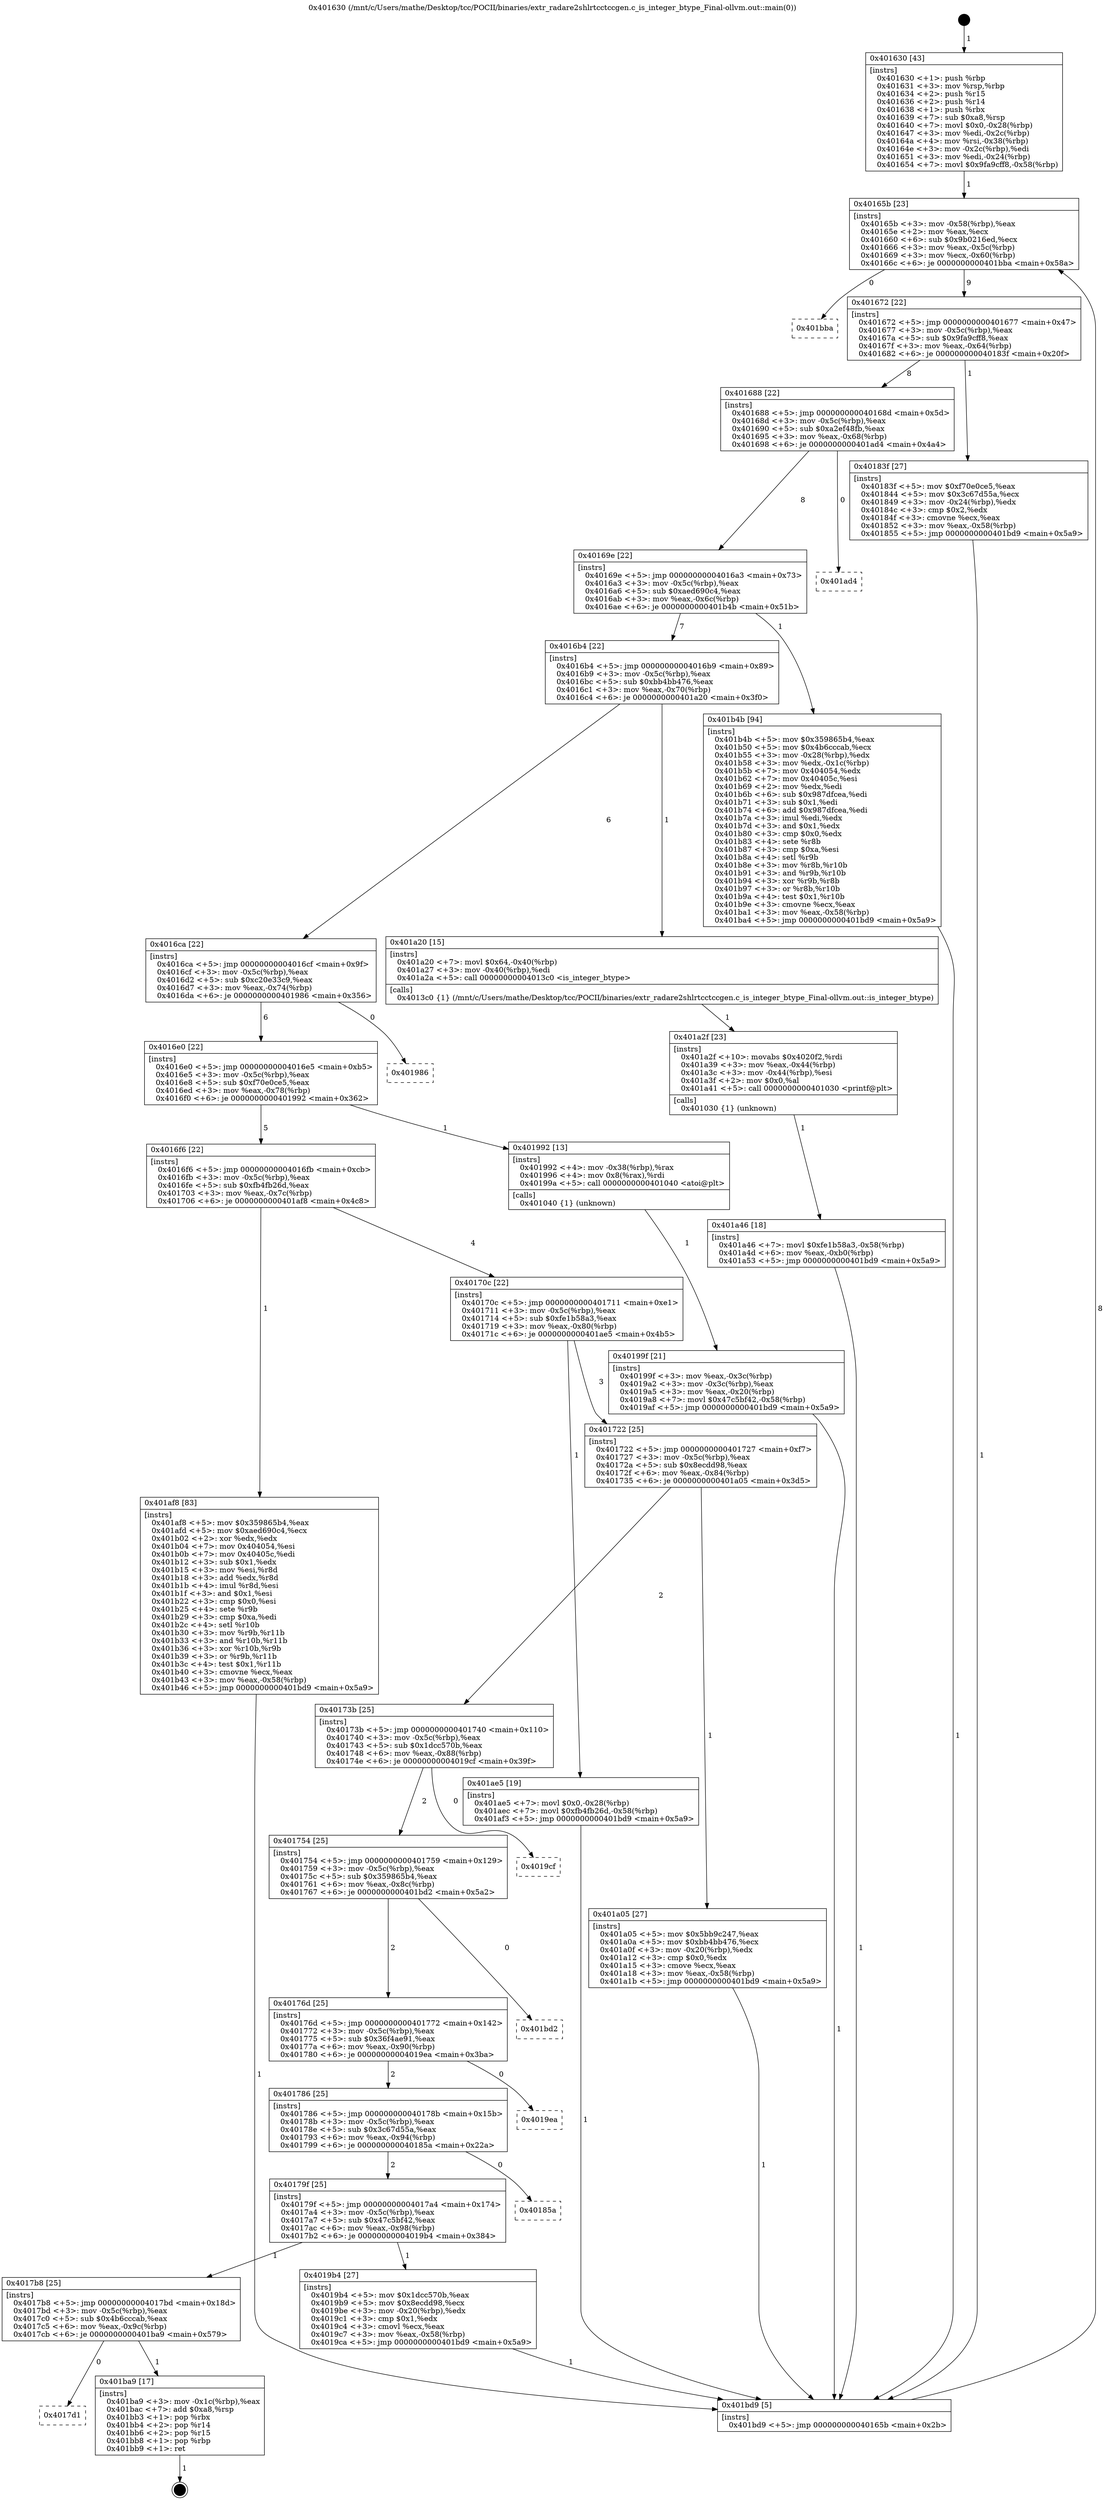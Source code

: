 digraph "0x401630" {
  label = "0x401630 (/mnt/c/Users/mathe/Desktop/tcc/POCII/binaries/extr_radare2shlrtcctccgen.c_is_integer_btype_Final-ollvm.out::main(0))"
  labelloc = "t"
  node[shape=record]

  Entry [label="",width=0.3,height=0.3,shape=circle,fillcolor=black,style=filled]
  "0x40165b" [label="{
     0x40165b [23]\l
     | [instrs]\l
     &nbsp;&nbsp;0x40165b \<+3\>: mov -0x58(%rbp),%eax\l
     &nbsp;&nbsp;0x40165e \<+2\>: mov %eax,%ecx\l
     &nbsp;&nbsp;0x401660 \<+6\>: sub $0x9b0216ed,%ecx\l
     &nbsp;&nbsp;0x401666 \<+3\>: mov %eax,-0x5c(%rbp)\l
     &nbsp;&nbsp;0x401669 \<+3\>: mov %ecx,-0x60(%rbp)\l
     &nbsp;&nbsp;0x40166c \<+6\>: je 0000000000401bba \<main+0x58a\>\l
  }"]
  "0x401bba" [label="{
     0x401bba\l
  }", style=dashed]
  "0x401672" [label="{
     0x401672 [22]\l
     | [instrs]\l
     &nbsp;&nbsp;0x401672 \<+5\>: jmp 0000000000401677 \<main+0x47\>\l
     &nbsp;&nbsp;0x401677 \<+3\>: mov -0x5c(%rbp),%eax\l
     &nbsp;&nbsp;0x40167a \<+5\>: sub $0x9fa9cff8,%eax\l
     &nbsp;&nbsp;0x40167f \<+3\>: mov %eax,-0x64(%rbp)\l
     &nbsp;&nbsp;0x401682 \<+6\>: je 000000000040183f \<main+0x20f\>\l
  }"]
  Exit [label="",width=0.3,height=0.3,shape=circle,fillcolor=black,style=filled,peripheries=2]
  "0x40183f" [label="{
     0x40183f [27]\l
     | [instrs]\l
     &nbsp;&nbsp;0x40183f \<+5\>: mov $0xf70e0ce5,%eax\l
     &nbsp;&nbsp;0x401844 \<+5\>: mov $0x3c67d55a,%ecx\l
     &nbsp;&nbsp;0x401849 \<+3\>: mov -0x24(%rbp),%edx\l
     &nbsp;&nbsp;0x40184c \<+3\>: cmp $0x2,%edx\l
     &nbsp;&nbsp;0x40184f \<+3\>: cmovne %ecx,%eax\l
     &nbsp;&nbsp;0x401852 \<+3\>: mov %eax,-0x58(%rbp)\l
     &nbsp;&nbsp;0x401855 \<+5\>: jmp 0000000000401bd9 \<main+0x5a9\>\l
  }"]
  "0x401688" [label="{
     0x401688 [22]\l
     | [instrs]\l
     &nbsp;&nbsp;0x401688 \<+5\>: jmp 000000000040168d \<main+0x5d\>\l
     &nbsp;&nbsp;0x40168d \<+3\>: mov -0x5c(%rbp),%eax\l
     &nbsp;&nbsp;0x401690 \<+5\>: sub $0xa2ef48fb,%eax\l
     &nbsp;&nbsp;0x401695 \<+3\>: mov %eax,-0x68(%rbp)\l
     &nbsp;&nbsp;0x401698 \<+6\>: je 0000000000401ad4 \<main+0x4a4\>\l
  }"]
  "0x401bd9" [label="{
     0x401bd9 [5]\l
     | [instrs]\l
     &nbsp;&nbsp;0x401bd9 \<+5\>: jmp 000000000040165b \<main+0x2b\>\l
  }"]
  "0x401630" [label="{
     0x401630 [43]\l
     | [instrs]\l
     &nbsp;&nbsp;0x401630 \<+1\>: push %rbp\l
     &nbsp;&nbsp;0x401631 \<+3\>: mov %rsp,%rbp\l
     &nbsp;&nbsp;0x401634 \<+2\>: push %r15\l
     &nbsp;&nbsp;0x401636 \<+2\>: push %r14\l
     &nbsp;&nbsp;0x401638 \<+1\>: push %rbx\l
     &nbsp;&nbsp;0x401639 \<+7\>: sub $0xa8,%rsp\l
     &nbsp;&nbsp;0x401640 \<+7\>: movl $0x0,-0x28(%rbp)\l
     &nbsp;&nbsp;0x401647 \<+3\>: mov %edi,-0x2c(%rbp)\l
     &nbsp;&nbsp;0x40164a \<+4\>: mov %rsi,-0x38(%rbp)\l
     &nbsp;&nbsp;0x40164e \<+3\>: mov -0x2c(%rbp),%edi\l
     &nbsp;&nbsp;0x401651 \<+3\>: mov %edi,-0x24(%rbp)\l
     &nbsp;&nbsp;0x401654 \<+7\>: movl $0x9fa9cff8,-0x58(%rbp)\l
  }"]
  "0x4017d1" [label="{
     0x4017d1\l
  }", style=dashed]
  "0x401ad4" [label="{
     0x401ad4\l
  }", style=dashed]
  "0x40169e" [label="{
     0x40169e [22]\l
     | [instrs]\l
     &nbsp;&nbsp;0x40169e \<+5\>: jmp 00000000004016a3 \<main+0x73\>\l
     &nbsp;&nbsp;0x4016a3 \<+3\>: mov -0x5c(%rbp),%eax\l
     &nbsp;&nbsp;0x4016a6 \<+5\>: sub $0xaed690c4,%eax\l
     &nbsp;&nbsp;0x4016ab \<+3\>: mov %eax,-0x6c(%rbp)\l
     &nbsp;&nbsp;0x4016ae \<+6\>: je 0000000000401b4b \<main+0x51b\>\l
  }"]
  "0x401ba9" [label="{
     0x401ba9 [17]\l
     | [instrs]\l
     &nbsp;&nbsp;0x401ba9 \<+3\>: mov -0x1c(%rbp),%eax\l
     &nbsp;&nbsp;0x401bac \<+7\>: add $0xa8,%rsp\l
     &nbsp;&nbsp;0x401bb3 \<+1\>: pop %rbx\l
     &nbsp;&nbsp;0x401bb4 \<+2\>: pop %r14\l
     &nbsp;&nbsp;0x401bb6 \<+2\>: pop %r15\l
     &nbsp;&nbsp;0x401bb8 \<+1\>: pop %rbp\l
     &nbsp;&nbsp;0x401bb9 \<+1\>: ret\l
  }"]
  "0x401b4b" [label="{
     0x401b4b [94]\l
     | [instrs]\l
     &nbsp;&nbsp;0x401b4b \<+5\>: mov $0x359865b4,%eax\l
     &nbsp;&nbsp;0x401b50 \<+5\>: mov $0x4b6cccab,%ecx\l
     &nbsp;&nbsp;0x401b55 \<+3\>: mov -0x28(%rbp),%edx\l
     &nbsp;&nbsp;0x401b58 \<+3\>: mov %edx,-0x1c(%rbp)\l
     &nbsp;&nbsp;0x401b5b \<+7\>: mov 0x404054,%edx\l
     &nbsp;&nbsp;0x401b62 \<+7\>: mov 0x40405c,%esi\l
     &nbsp;&nbsp;0x401b69 \<+2\>: mov %edx,%edi\l
     &nbsp;&nbsp;0x401b6b \<+6\>: sub $0x987dfcea,%edi\l
     &nbsp;&nbsp;0x401b71 \<+3\>: sub $0x1,%edi\l
     &nbsp;&nbsp;0x401b74 \<+6\>: add $0x987dfcea,%edi\l
     &nbsp;&nbsp;0x401b7a \<+3\>: imul %edi,%edx\l
     &nbsp;&nbsp;0x401b7d \<+3\>: and $0x1,%edx\l
     &nbsp;&nbsp;0x401b80 \<+3\>: cmp $0x0,%edx\l
     &nbsp;&nbsp;0x401b83 \<+4\>: sete %r8b\l
     &nbsp;&nbsp;0x401b87 \<+3\>: cmp $0xa,%esi\l
     &nbsp;&nbsp;0x401b8a \<+4\>: setl %r9b\l
     &nbsp;&nbsp;0x401b8e \<+3\>: mov %r8b,%r10b\l
     &nbsp;&nbsp;0x401b91 \<+3\>: and %r9b,%r10b\l
     &nbsp;&nbsp;0x401b94 \<+3\>: xor %r9b,%r8b\l
     &nbsp;&nbsp;0x401b97 \<+3\>: or %r8b,%r10b\l
     &nbsp;&nbsp;0x401b9a \<+4\>: test $0x1,%r10b\l
     &nbsp;&nbsp;0x401b9e \<+3\>: cmovne %ecx,%eax\l
     &nbsp;&nbsp;0x401ba1 \<+3\>: mov %eax,-0x58(%rbp)\l
     &nbsp;&nbsp;0x401ba4 \<+5\>: jmp 0000000000401bd9 \<main+0x5a9\>\l
  }"]
  "0x4016b4" [label="{
     0x4016b4 [22]\l
     | [instrs]\l
     &nbsp;&nbsp;0x4016b4 \<+5\>: jmp 00000000004016b9 \<main+0x89\>\l
     &nbsp;&nbsp;0x4016b9 \<+3\>: mov -0x5c(%rbp),%eax\l
     &nbsp;&nbsp;0x4016bc \<+5\>: sub $0xbb4bb476,%eax\l
     &nbsp;&nbsp;0x4016c1 \<+3\>: mov %eax,-0x70(%rbp)\l
     &nbsp;&nbsp;0x4016c4 \<+6\>: je 0000000000401a20 \<main+0x3f0\>\l
  }"]
  "0x401a46" [label="{
     0x401a46 [18]\l
     | [instrs]\l
     &nbsp;&nbsp;0x401a46 \<+7\>: movl $0xfe1b58a3,-0x58(%rbp)\l
     &nbsp;&nbsp;0x401a4d \<+6\>: mov %eax,-0xb0(%rbp)\l
     &nbsp;&nbsp;0x401a53 \<+5\>: jmp 0000000000401bd9 \<main+0x5a9\>\l
  }"]
  "0x401a20" [label="{
     0x401a20 [15]\l
     | [instrs]\l
     &nbsp;&nbsp;0x401a20 \<+7\>: movl $0x64,-0x40(%rbp)\l
     &nbsp;&nbsp;0x401a27 \<+3\>: mov -0x40(%rbp),%edi\l
     &nbsp;&nbsp;0x401a2a \<+5\>: call 00000000004013c0 \<is_integer_btype\>\l
     | [calls]\l
     &nbsp;&nbsp;0x4013c0 \{1\} (/mnt/c/Users/mathe/Desktop/tcc/POCII/binaries/extr_radare2shlrtcctccgen.c_is_integer_btype_Final-ollvm.out::is_integer_btype)\l
  }"]
  "0x4016ca" [label="{
     0x4016ca [22]\l
     | [instrs]\l
     &nbsp;&nbsp;0x4016ca \<+5\>: jmp 00000000004016cf \<main+0x9f\>\l
     &nbsp;&nbsp;0x4016cf \<+3\>: mov -0x5c(%rbp),%eax\l
     &nbsp;&nbsp;0x4016d2 \<+5\>: sub $0xc20e33c9,%eax\l
     &nbsp;&nbsp;0x4016d7 \<+3\>: mov %eax,-0x74(%rbp)\l
     &nbsp;&nbsp;0x4016da \<+6\>: je 0000000000401986 \<main+0x356\>\l
  }"]
  "0x401a2f" [label="{
     0x401a2f [23]\l
     | [instrs]\l
     &nbsp;&nbsp;0x401a2f \<+10\>: movabs $0x4020f2,%rdi\l
     &nbsp;&nbsp;0x401a39 \<+3\>: mov %eax,-0x44(%rbp)\l
     &nbsp;&nbsp;0x401a3c \<+3\>: mov -0x44(%rbp),%esi\l
     &nbsp;&nbsp;0x401a3f \<+2\>: mov $0x0,%al\l
     &nbsp;&nbsp;0x401a41 \<+5\>: call 0000000000401030 \<printf@plt\>\l
     | [calls]\l
     &nbsp;&nbsp;0x401030 \{1\} (unknown)\l
  }"]
  "0x401986" [label="{
     0x401986\l
  }", style=dashed]
  "0x4016e0" [label="{
     0x4016e0 [22]\l
     | [instrs]\l
     &nbsp;&nbsp;0x4016e0 \<+5\>: jmp 00000000004016e5 \<main+0xb5\>\l
     &nbsp;&nbsp;0x4016e5 \<+3\>: mov -0x5c(%rbp),%eax\l
     &nbsp;&nbsp;0x4016e8 \<+5\>: sub $0xf70e0ce5,%eax\l
     &nbsp;&nbsp;0x4016ed \<+3\>: mov %eax,-0x78(%rbp)\l
     &nbsp;&nbsp;0x4016f0 \<+6\>: je 0000000000401992 \<main+0x362\>\l
  }"]
  "0x4017b8" [label="{
     0x4017b8 [25]\l
     | [instrs]\l
     &nbsp;&nbsp;0x4017b8 \<+5\>: jmp 00000000004017bd \<main+0x18d\>\l
     &nbsp;&nbsp;0x4017bd \<+3\>: mov -0x5c(%rbp),%eax\l
     &nbsp;&nbsp;0x4017c0 \<+5\>: sub $0x4b6cccab,%eax\l
     &nbsp;&nbsp;0x4017c5 \<+6\>: mov %eax,-0x9c(%rbp)\l
     &nbsp;&nbsp;0x4017cb \<+6\>: je 0000000000401ba9 \<main+0x579\>\l
  }"]
  "0x401992" [label="{
     0x401992 [13]\l
     | [instrs]\l
     &nbsp;&nbsp;0x401992 \<+4\>: mov -0x38(%rbp),%rax\l
     &nbsp;&nbsp;0x401996 \<+4\>: mov 0x8(%rax),%rdi\l
     &nbsp;&nbsp;0x40199a \<+5\>: call 0000000000401040 \<atoi@plt\>\l
     | [calls]\l
     &nbsp;&nbsp;0x401040 \{1\} (unknown)\l
  }"]
  "0x4016f6" [label="{
     0x4016f6 [22]\l
     | [instrs]\l
     &nbsp;&nbsp;0x4016f6 \<+5\>: jmp 00000000004016fb \<main+0xcb\>\l
     &nbsp;&nbsp;0x4016fb \<+3\>: mov -0x5c(%rbp),%eax\l
     &nbsp;&nbsp;0x4016fe \<+5\>: sub $0xfb4fb26d,%eax\l
     &nbsp;&nbsp;0x401703 \<+3\>: mov %eax,-0x7c(%rbp)\l
     &nbsp;&nbsp;0x401706 \<+6\>: je 0000000000401af8 \<main+0x4c8\>\l
  }"]
  "0x40199f" [label="{
     0x40199f [21]\l
     | [instrs]\l
     &nbsp;&nbsp;0x40199f \<+3\>: mov %eax,-0x3c(%rbp)\l
     &nbsp;&nbsp;0x4019a2 \<+3\>: mov -0x3c(%rbp),%eax\l
     &nbsp;&nbsp;0x4019a5 \<+3\>: mov %eax,-0x20(%rbp)\l
     &nbsp;&nbsp;0x4019a8 \<+7\>: movl $0x47c5bf42,-0x58(%rbp)\l
     &nbsp;&nbsp;0x4019af \<+5\>: jmp 0000000000401bd9 \<main+0x5a9\>\l
  }"]
  "0x4019b4" [label="{
     0x4019b4 [27]\l
     | [instrs]\l
     &nbsp;&nbsp;0x4019b4 \<+5\>: mov $0x1dcc570b,%eax\l
     &nbsp;&nbsp;0x4019b9 \<+5\>: mov $0x8ecdd98,%ecx\l
     &nbsp;&nbsp;0x4019be \<+3\>: mov -0x20(%rbp),%edx\l
     &nbsp;&nbsp;0x4019c1 \<+3\>: cmp $0x1,%edx\l
     &nbsp;&nbsp;0x4019c4 \<+3\>: cmovl %ecx,%eax\l
     &nbsp;&nbsp;0x4019c7 \<+3\>: mov %eax,-0x58(%rbp)\l
     &nbsp;&nbsp;0x4019ca \<+5\>: jmp 0000000000401bd9 \<main+0x5a9\>\l
  }"]
  "0x401af8" [label="{
     0x401af8 [83]\l
     | [instrs]\l
     &nbsp;&nbsp;0x401af8 \<+5\>: mov $0x359865b4,%eax\l
     &nbsp;&nbsp;0x401afd \<+5\>: mov $0xaed690c4,%ecx\l
     &nbsp;&nbsp;0x401b02 \<+2\>: xor %edx,%edx\l
     &nbsp;&nbsp;0x401b04 \<+7\>: mov 0x404054,%esi\l
     &nbsp;&nbsp;0x401b0b \<+7\>: mov 0x40405c,%edi\l
     &nbsp;&nbsp;0x401b12 \<+3\>: sub $0x1,%edx\l
     &nbsp;&nbsp;0x401b15 \<+3\>: mov %esi,%r8d\l
     &nbsp;&nbsp;0x401b18 \<+3\>: add %edx,%r8d\l
     &nbsp;&nbsp;0x401b1b \<+4\>: imul %r8d,%esi\l
     &nbsp;&nbsp;0x401b1f \<+3\>: and $0x1,%esi\l
     &nbsp;&nbsp;0x401b22 \<+3\>: cmp $0x0,%esi\l
     &nbsp;&nbsp;0x401b25 \<+4\>: sete %r9b\l
     &nbsp;&nbsp;0x401b29 \<+3\>: cmp $0xa,%edi\l
     &nbsp;&nbsp;0x401b2c \<+4\>: setl %r10b\l
     &nbsp;&nbsp;0x401b30 \<+3\>: mov %r9b,%r11b\l
     &nbsp;&nbsp;0x401b33 \<+3\>: and %r10b,%r11b\l
     &nbsp;&nbsp;0x401b36 \<+3\>: xor %r10b,%r9b\l
     &nbsp;&nbsp;0x401b39 \<+3\>: or %r9b,%r11b\l
     &nbsp;&nbsp;0x401b3c \<+4\>: test $0x1,%r11b\l
     &nbsp;&nbsp;0x401b40 \<+3\>: cmovne %ecx,%eax\l
     &nbsp;&nbsp;0x401b43 \<+3\>: mov %eax,-0x58(%rbp)\l
     &nbsp;&nbsp;0x401b46 \<+5\>: jmp 0000000000401bd9 \<main+0x5a9\>\l
  }"]
  "0x40170c" [label="{
     0x40170c [22]\l
     | [instrs]\l
     &nbsp;&nbsp;0x40170c \<+5\>: jmp 0000000000401711 \<main+0xe1\>\l
     &nbsp;&nbsp;0x401711 \<+3\>: mov -0x5c(%rbp),%eax\l
     &nbsp;&nbsp;0x401714 \<+5\>: sub $0xfe1b58a3,%eax\l
     &nbsp;&nbsp;0x401719 \<+3\>: mov %eax,-0x80(%rbp)\l
     &nbsp;&nbsp;0x40171c \<+6\>: je 0000000000401ae5 \<main+0x4b5\>\l
  }"]
  "0x40179f" [label="{
     0x40179f [25]\l
     | [instrs]\l
     &nbsp;&nbsp;0x40179f \<+5\>: jmp 00000000004017a4 \<main+0x174\>\l
     &nbsp;&nbsp;0x4017a4 \<+3\>: mov -0x5c(%rbp),%eax\l
     &nbsp;&nbsp;0x4017a7 \<+5\>: sub $0x47c5bf42,%eax\l
     &nbsp;&nbsp;0x4017ac \<+6\>: mov %eax,-0x98(%rbp)\l
     &nbsp;&nbsp;0x4017b2 \<+6\>: je 00000000004019b4 \<main+0x384\>\l
  }"]
  "0x401ae5" [label="{
     0x401ae5 [19]\l
     | [instrs]\l
     &nbsp;&nbsp;0x401ae5 \<+7\>: movl $0x0,-0x28(%rbp)\l
     &nbsp;&nbsp;0x401aec \<+7\>: movl $0xfb4fb26d,-0x58(%rbp)\l
     &nbsp;&nbsp;0x401af3 \<+5\>: jmp 0000000000401bd9 \<main+0x5a9\>\l
  }"]
  "0x401722" [label="{
     0x401722 [25]\l
     | [instrs]\l
     &nbsp;&nbsp;0x401722 \<+5\>: jmp 0000000000401727 \<main+0xf7\>\l
     &nbsp;&nbsp;0x401727 \<+3\>: mov -0x5c(%rbp),%eax\l
     &nbsp;&nbsp;0x40172a \<+5\>: sub $0x8ecdd98,%eax\l
     &nbsp;&nbsp;0x40172f \<+6\>: mov %eax,-0x84(%rbp)\l
     &nbsp;&nbsp;0x401735 \<+6\>: je 0000000000401a05 \<main+0x3d5\>\l
  }"]
  "0x40185a" [label="{
     0x40185a\l
  }", style=dashed]
  "0x401a05" [label="{
     0x401a05 [27]\l
     | [instrs]\l
     &nbsp;&nbsp;0x401a05 \<+5\>: mov $0x5bb9c247,%eax\l
     &nbsp;&nbsp;0x401a0a \<+5\>: mov $0xbb4bb476,%ecx\l
     &nbsp;&nbsp;0x401a0f \<+3\>: mov -0x20(%rbp),%edx\l
     &nbsp;&nbsp;0x401a12 \<+3\>: cmp $0x0,%edx\l
     &nbsp;&nbsp;0x401a15 \<+3\>: cmove %ecx,%eax\l
     &nbsp;&nbsp;0x401a18 \<+3\>: mov %eax,-0x58(%rbp)\l
     &nbsp;&nbsp;0x401a1b \<+5\>: jmp 0000000000401bd9 \<main+0x5a9\>\l
  }"]
  "0x40173b" [label="{
     0x40173b [25]\l
     | [instrs]\l
     &nbsp;&nbsp;0x40173b \<+5\>: jmp 0000000000401740 \<main+0x110\>\l
     &nbsp;&nbsp;0x401740 \<+3\>: mov -0x5c(%rbp),%eax\l
     &nbsp;&nbsp;0x401743 \<+5\>: sub $0x1dcc570b,%eax\l
     &nbsp;&nbsp;0x401748 \<+6\>: mov %eax,-0x88(%rbp)\l
     &nbsp;&nbsp;0x40174e \<+6\>: je 00000000004019cf \<main+0x39f\>\l
  }"]
  "0x401786" [label="{
     0x401786 [25]\l
     | [instrs]\l
     &nbsp;&nbsp;0x401786 \<+5\>: jmp 000000000040178b \<main+0x15b\>\l
     &nbsp;&nbsp;0x40178b \<+3\>: mov -0x5c(%rbp),%eax\l
     &nbsp;&nbsp;0x40178e \<+5\>: sub $0x3c67d55a,%eax\l
     &nbsp;&nbsp;0x401793 \<+6\>: mov %eax,-0x94(%rbp)\l
     &nbsp;&nbsp;0x401799 \<+6\>: je 000000000040185a \<main+0x22a\>\l
  }"]
  "0x4019cf" [label="{
     0x4019cf\l
  }", style=dashed]
  "0x401754" [label="{
     0x401754 [25]\l
     | [instrs]\l
     &nbsp;&nbsp;0x401754 \<+5\>: jmp 0000000000401759 \<main+0x129\>\l
     &nbsp;&nbsp;0x401759 \<+3\>: mov -0x5c(%rbp),%eax\l
     &nbsp;&nbsp;0x40175c \<+5\>: sub $0x359865b4,%eax\l
     &nbsp;&nbsp;0x401761 \<+6\>: mov %eax,-0x8c(%rbp)\l
     &nbsp;&nbsp;0x401767 \<+6\>: je 0000000000401bd2 \<main+0x5a2\>\l
  }"]
  "0x4019ea" [label="{
     0x4019ea\l
  }", style=dashed]
  "0x401bd2" [label="{
     0x401bd2\l
  }", style=dashed]
  "0x40176d" [label="{
     0x40176d [25]\l
     | [instrs]\l
     &nbsp;&nbsp;0x40176d \<+5\>: jmp 0000000000401772 \<main+0x142\>\l
     &nbsp;&nbsp;0x401772 \<+3\>: mov -0x5c(%rbp),%eax\l
     &nbsp;&nbsp;0x401775 \<+5\>: sub $0x36f4ae91,%eax\l
     &nbsp;&nbsp;0x40177a \<+6\>: mov %eax,-0x90(%rbp)\l
     &nbsp;&nbsp;0x401780 \<+6\>: je 00000000004019ea \<main+0x3ba\>\l
  }"]
  Entry -> "0x401630" [label=" 1"]
  "0x40165b" -> "0x401bba" [label=" 0"]
  "0x40165b" -> "0x401672" [label=" 9"]
  "0x401ba9" -> Exit [label=" 1"]
  "0x401672" -> "0x40183f" [label=" 1"]
  "0x401672" -> "0x401688" [label=" 8"]
  "0x40183f" -> "0x401bd9" [label=" 1"]
  "0x401630" -> "0x40165b" [label=" 1"]
  "0x401bd9" -> "0x40165b" [label=" 8"]
  "0x4017b8" -> "0x4017d1" [label=" 0"]
  "0x401688" -> "0x401ad4" [label=" 0"]
  "0x401688" -> "0x40169e" [label=" 8"]
  "0x4017b8" -> "0x401ba9" [label=" 1"]
  "0x40169e" -> "0x401b4b" [label=" 1"]
  "0x40169e" -> "0x4016b4" [label=" 7"]
  "0x401b4b" -> "0x401bd9" [label=" 1"]
  "0x4016b4" -> "0x401a20" [label=" 1"]
  "0x4016b4" -> "0x4016ca" [label=" 6"]
  "0x401af8" -> "0x401bd9" [label=" 1"]
  "0x4016ca" -> "0x401986" [label=" 0"]
  "0x4016ca" -> "0x4016e0" [label=" 6"]
  "0x401ae5" -> "0x401bd9" [label=" 1"]
  "0x4016e0" -> "0x401992" [label=" 1"]
  "0x4016e0" -> "0x4016f6" [label=" 5"]
  "0x401992" -> "0x40199f" [label=" 1"]
  "0x40199f" -> "0x401bd9" [label=" 1"]
  "0x401a46" -> "0x401bd9" [label=" 1"]
  "0x4016f6" -> "0x401af8" [label=" 1"]
  "0x4016f6" -> "0x40170c" [label=" 4"]
  "0x401a2f" -> "0x401a46" [label=" 1"]
  "0x40170c" -> "0x401ae5" [label=" 1"]
  "0x40170c" -> "0x401722" [label=" 3"]
  "0x401a05" -> "0x401bd9" [label=" 1"]
  "0x401722" -> "0x401a05" [label=" 1"]
  "0x401722" -> "0x40173b" [label=" 2"]
  "0x4019b4" -> "0x401bd9" [label=" 1"]
  "0x40173b" -> "0x4019cf" [label=" 0"]
  "0x40173b" -> "0x401754" [label=" 2"]
  "0x40179f" -> "0x4019b4" [label=" 1"]
  "0x401754" -> "0x401bd2" [label=" 0"]
  "0x401754" -> "0x40176d" [label=" 2"]
  "0x401a20" -> "0x401a2f" [label=" 1"]
  "0x40176d" -> "0x4019ea" [label=" 0"]
  "0x40176d" -> "0x401786" [label=" 2"]
  "0x40179f" -> "0x4017b8" [label=" 1"]
  "0x401786" -> "0x40185a" [label=" 0"]
  "0x401786" -> "0x40179f" [label=" 2"]
}
